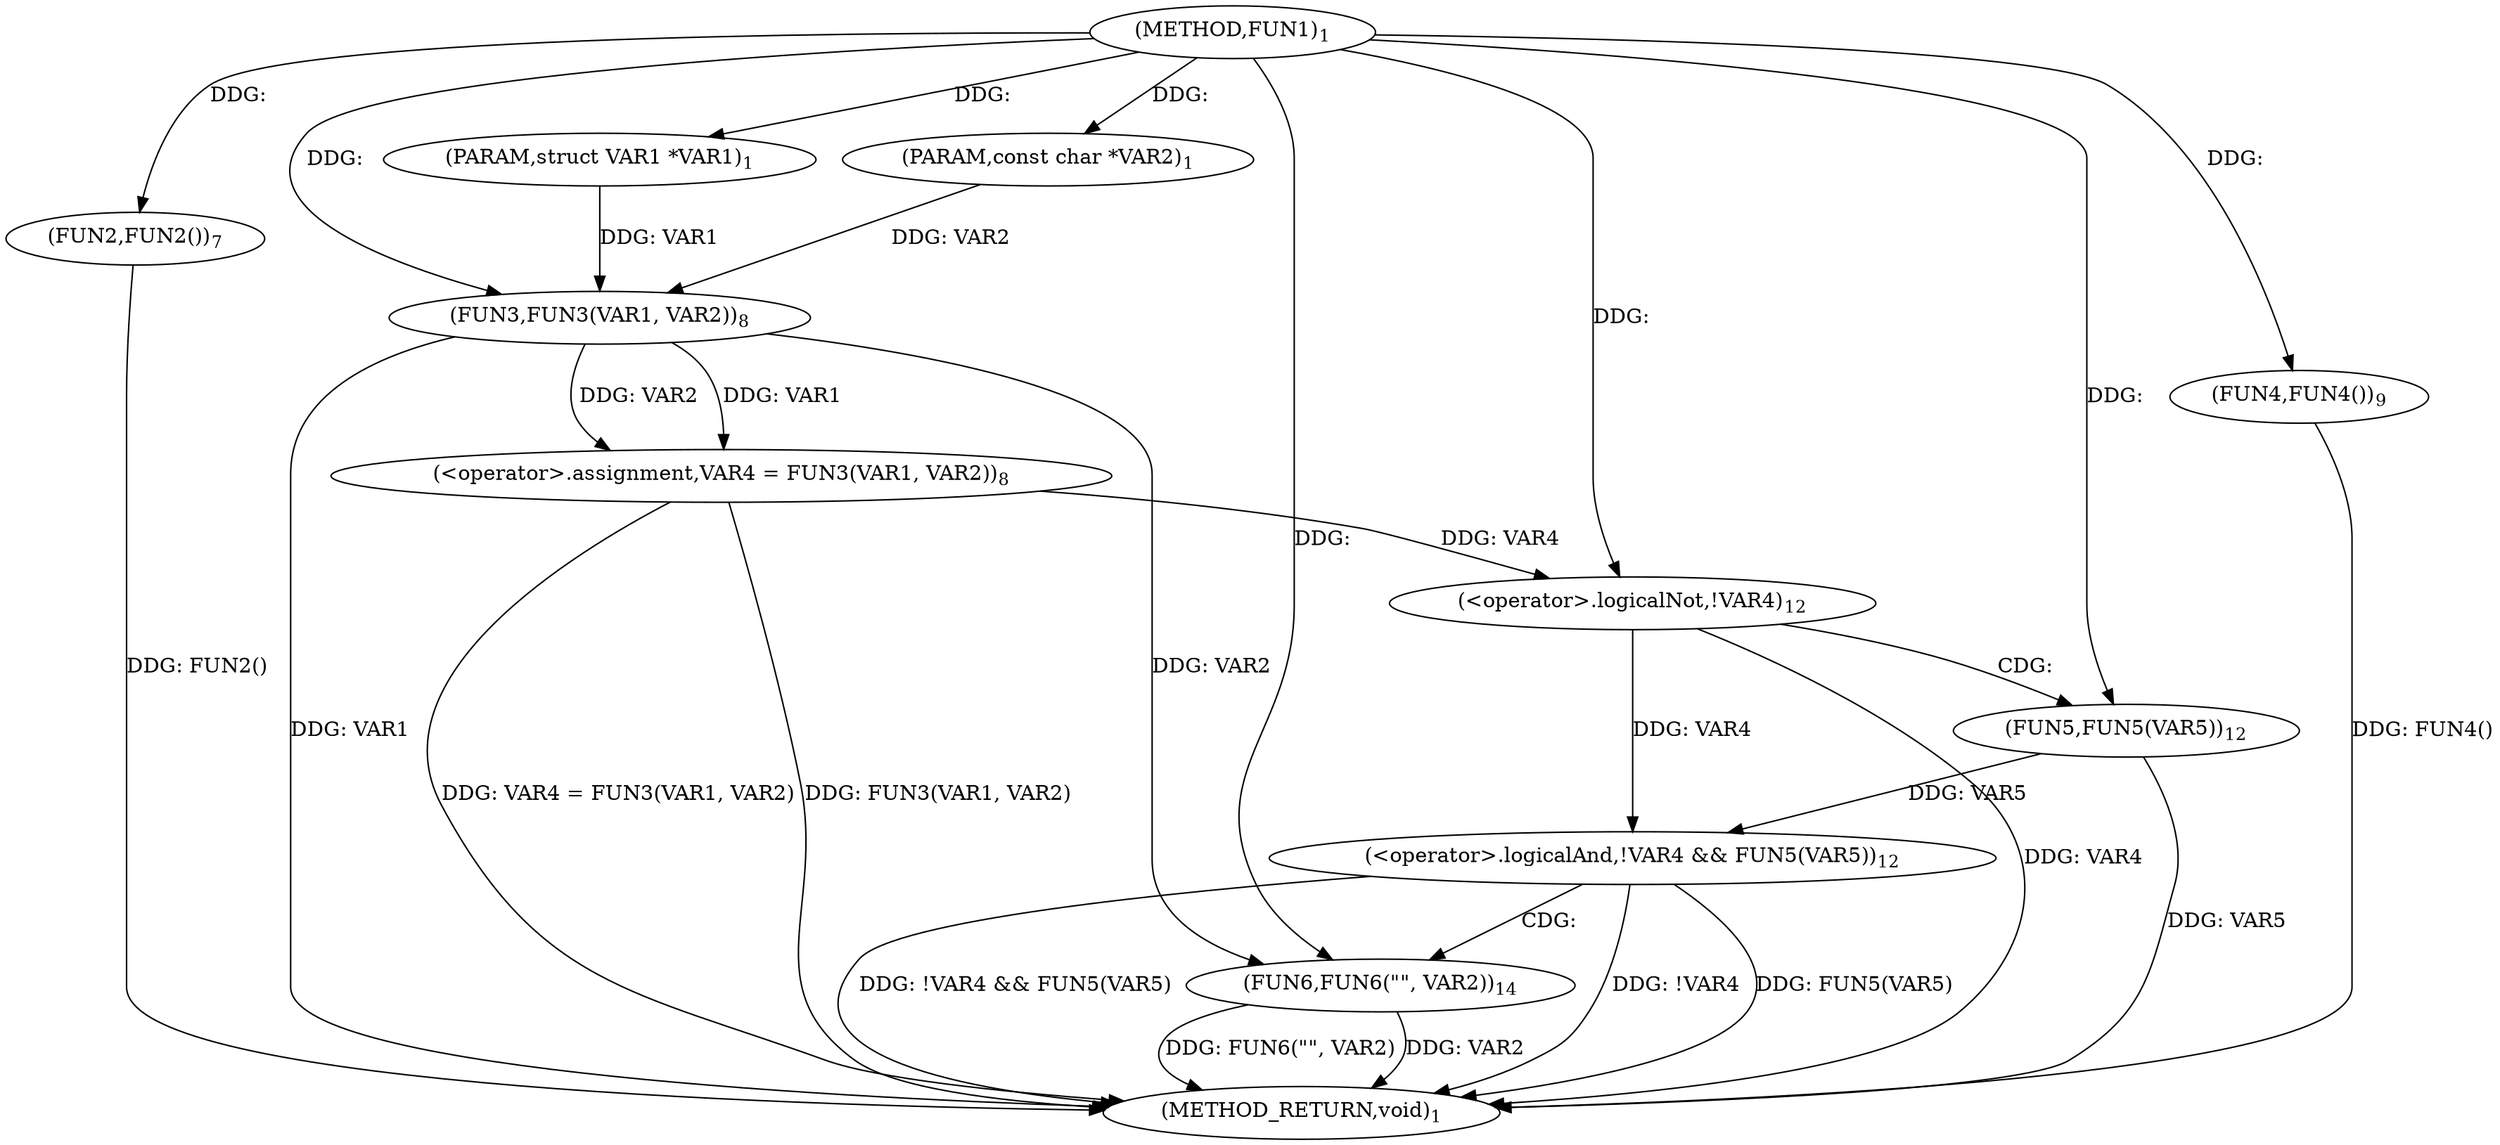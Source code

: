 digraph "FUN1" {  
"8" [label = <(METHOD,FUN1)<SUB>1</SUB>> ]
"30" [label = <(METHOD_RETURN,void)<SUB>1</SUB>> ]
"9" [label = <(PARAM,struct VAR1 *VAR1)<SUB>1</SUB>> ]
"10" [label = <(PARAM,const char *VAR2)<SUB>1</SUB>> ]
"13" [label = <(FUN2,FUN2())<SUB>7</SUB>> ]
"14" [label = <(&lt;operator&gt;.assignment,VAR4 = FUN3(VAR1, VAR2))<SUB>8</SUB>> ]
"19" [label = <(FUN4,FUN4())<SUB>9</SUB>> ]
"21" [label = <(&lt;operator&gt;.logicalAnd,!VAR4 &amp;&amp; FUN5(VAR5))<SUB>12</SUB>> ]
"16" [label = <(FUN3,FUN3(VAR1, VAR2))<SUB>8</SUB>> ]
"27" [label = <(FUN6,FUN6(&quot;&quot;, VAR2))<SUB>14</SUB>> ]
"22" [label = <(&lt;operator&gt;.logicalNot,!VAR4)<SUB>12</SUB>> ]
"24" [label = <(FUN5,FUN5(VAR5))<SUB>12</SUB>> ]
  "13" -> "30"  [ label = "DDG: FUN2()"] 
  "16" -> "30"  [ label = "DDG: VAR1"] 
  "14" -> "30"  [ label = "DDG: FUN3(VAR1, VAR2)"] 
  "14" -> "30"  [ label = "DDG: VAR4 = FUN3(VAR1, VAR2)"] 
  "19" -> "30"  [ label = "DDG: FUN4()"] 
  "22" -> "30"  [ label = "DDG: VAR4"] 
  "21" -> "30"  [ label = "DDG: !VAR4"] 
  "21" -> "30"  [ label = "DDG: FUN5(VAR5)"] 
  "21" -> "30"  [ label = "DDG: !VAR4 &amp;&amp; FUN5(VAR5)"] 
  "27" -> "30"  [ label = "DDG: VAR2"] 
  "27" -> "30"  [ label = "DDG: FUN6(&quot;&quot;, VAR2)"] 
  "24" -> "30"  [ label = "DDG: VAR5"] 
  "8" -> "9"  [ label = "DDG: "] 
  "8" -> "10"  [ label = "DDG: "] 
  "8" -> "13"  [ label = "DDG: "] 
  "16" -> "14"  [ label = "DDG: VAR1"] 
  "16" -> "14"  [ label = "DDG: VAR2"] 
  "8" -> "19"  [ label = "DDG: "] 
  "9" -> "16"  [ label = "DDG: VAR1"] 
  "8" -> "16"  [ label = "DDG: "] 
  "10" -> "16"  [ label = "DDG: VAR2"] 
  "22" -> "21"  [ label = "DDG: VAR4"] 
  "24" -> "21"  [ label = "DDG: VAR5"] 
  "14" -> "22"  [ label = "DDG: VAR4"] 
  "8" -> "22"  [ label = "DDG: "] 
  "8" -> "24"  [ label = "DDG: "] 
  "8" -> "27"  [ label = "DDG: "] 
  "16" -> "27"  [ label = "DDG: VAR2"] 
  "21" -> "27"  [ label = "CDG: "] 
  "22" -> "24"  [ label = "CDG: "] 
}
